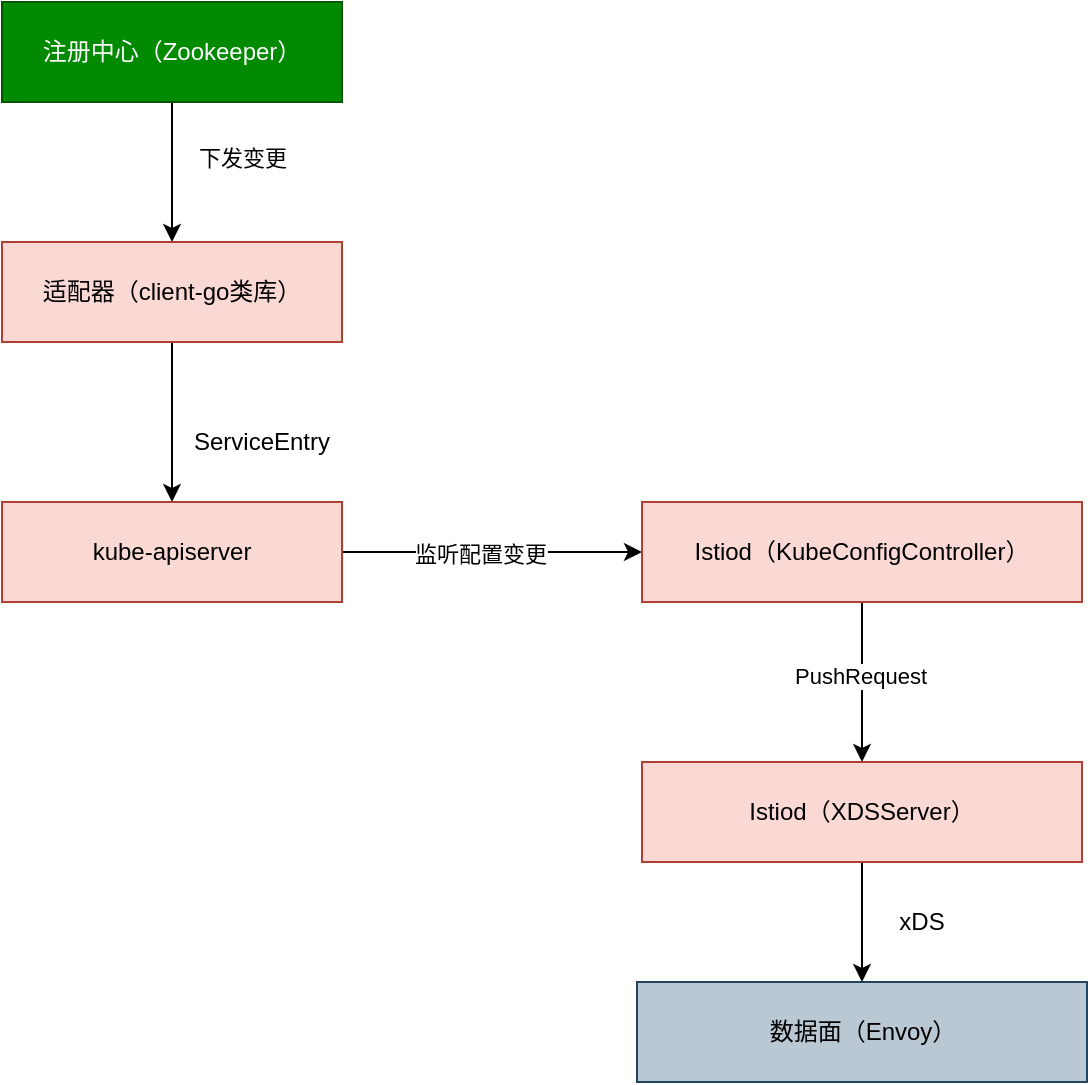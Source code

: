 <mxfile version="15.5.1" type="github">
  <diagram id="HJjZa8grBo3YLVdh_Uyv" name="Page-1">
    <mxGraphModel dx="1232" dy="718" grid="1" gridSize="10" guides="1" tooltips="1" connect="1" arrows="1" fold="1" page="1" pageScale="1" pageWidth="827" pageHeight="1169" math="0" shadow="0">
      <root>
        <mxCell id="0" />
        <mxCell id="1" parent="0" />
        <mxCell id="kIKJPKo65riQWuANHVwu-3" style="edgeStyle=orthogonalEdgeStyle;rounded=0;jumpStyle=arc;orthogonalLoop=1;jettySize=auto;html=1;exitX=0.5;exitY=1;exitDx=0;exitDy=0;entryX=0.5;entryY=0;entryDx=0;entryDy=0;" parent="1" source="kIKJPKo65riQWuANHVwu-1" target="kIKJPKo65riQWuANHVwu-2" edge="1">
          <mxGeometry relative="1" as="geometry" />
        </mxCell>
        <mxCell id="kIKJPKo65riQWuANHVwu-12" value="下发变更" style="edgeLabel;html=1;align=center;verticalAlign=middle;resizable=0;points=[];" parent="kIKJPKo65riQWuANHVwu-3" vertex="1" connectable="0">
          <mxGeometry x="-0.2" y="1" relative="1" as="geometry">
            <mxPoint x="34" as="offset" />
          </mxGeometry>
        </mxCell>
        <mxCell id="kIKJPKo65riQWuANHVwu-1" value="注册中心（Zookeeper）" style="rounded=0;whiteSpace=wrap;html=1;fillColor=#008a00;strokeColor=#005700;fontColor=#ffffff;" parent="1" vertex="1">
          <mxGeometry x="80" y="40" width="170" height="50" as="geometry" />
        </mxCell>
        <mxCell id="kIKJPKo65riQWuANHVwu-5" style="edgeStyle=orthogonalEdgeStyle;rounded=0;jumpStyle=arc;orthogonalLoop=1;jettySize=auto;html=1;exitX=0.5;exitY=1;exitDx=0;exitDy=0;entryX=0.5;entryY=0;entryDx=0;entryDy=0;" parent="1" source="kIKJPKo65riQWuANHVwu-2" target="kIKJPKo65riQWuANHVwu-4" edge="1">
          <mxGeometry relative="1" as="geometry" />
        </mxCell>
        <mxCell id="kIKJPKo65riQWuANHVwu-2" value="适配器（client-go类库）" style="rounded=0;whiteSpace=wrap;html=1;fillColor=#fad9d5;strokeColor=#ae4132;" parent="1" vertex="1">
          <mxGeometry x="80" y="160" width="170" height="50" as="geometry" />
        </mxCell>
        <mxCell id="kIKJPKo65riQWuANHVwu-8" style="edgeStyle=orthogonalEdgeStyle;rounded=0;jumpStyle=arc;orthogonalLoop=1;jettySize=auto;html=1;exitX=1;exitY=0.5;exitDx=0;exitDy=0;entryX=0;entryY=0.5;entryDx=0;entryDy=0;" parent="1" source="kIKJPKo65riQWuANHVwu-4" target="kIKJPKo65riQWuANHVwu-7" edge="1">
          <mxGeometry relative="1" as="geometry" />
        </mxCell>
        <mxCell id="BBUOqrt1T-JR37r_WXsG-1" value="监听配置变更" style="edgeLabel;html=1;align=center;verticalAlign=middle;resizable=0;points=[];" vertex="1" connectable="0" parent="kIKJPKo65riQWuANHVwu-8">
          <mxGeometry x="-0.089" y="-1" relative="1" as="geometry">
            <mxPoint as="offset" />
          </mxGeometry>
        </mxCell>
        <mxCell id="kIKJPKo65riQWuANHVwu-4" value="kube-apiserver" style="rounded=0;whiteSpace=wrap;html=1;fillColor=#fad9d5;strokeColor=#ae4132;" parent="1" vertex="1">
          <mxGeometry x="80" y="290" width="170" height="50" as="geometry" />
        </mxCell>
        <mxCell id="kIKJPKo65riQWuANHVwu-6" value="ServiceEntry" style="text;html=1;strokeColor=none;fillColor=none;align=center;verticalAlign=middle;whiteSpace=wrap;rounded=0;" parent="1" vertex="1">
          <mxGeometry x="170" y="250" width="80" height="20" as="geometry" />
        </mxCell>
        <mxCell id="BBUOqrt1T-JR37r_WXsG-3" style="edgeStyle=orthogonalEdgeStyle;rounded=0;orthogonalLoop=1;jettySize=auto;html=1;exitX=0.5;exitY=1;exitDx=0;exitDy=0;entryX=0.5;entryY=0;entryDx=0;entryDy=0;" edge="1" parent="1" source="kIKJPKo65riQWuANHVwu-7" target="BBUOqrt1T-JR37r_WXsG-2">
          <mxGeometry relative="1" as="geometry" />
        </mxCell>
        <mxCell id="BBUOqrt1T-JR37r_WXsG-4" value="PushRequest" style="edgeLabel;html=1;align=center;verticalAlign=middle;resizable=0;points=[];" vertex="1" connectable="0" parent="BBUOqrt1T-JR37r_WXsG-3">
          <mxGeometry x="-0.075" y="-1" relative="1" as="geometry">
            <mxPoint as="offset" />
          </mxGeometry>
        </mxCell>
        <mxCell id="kIKJPKo65riQWuANHVwu-7" value="Istiod（KubeConfigController）" style="rounded=0;whiteSpace=wrap;html=1;fillColor=#fad9d5;strokeColor=#ae4132;" parent="1" vertex="1">
          <mxGeometry x="400" y="290" width="220" height="50" as="geometry" />
        </mxCell>
        <mxCell id="kIKJPKo65riQWuANHVwu-9" value="数据面（Envoy）" style="rounded=0;whiteSpace=wrap;html=1;fillColor=#bac8d3;strokeColor=#23445d;" parent="1" vertex="1">
          <mxGeometry x="397.5" y="530" width="225" height="50" as="geometry" />
        </mxCell>
        <mxCell id="kIKJPKo65riQWuANHVwu-11" value="xDS" style="text;html=1;strokeColor=none;fillColor=none;align=center;verticalAlign=middle;whiteSpace=wrap;rounded=0;" parent="1" vertex="1">
          <mxGeometry x="520" y="490" width="40" height="20" as="geometry" />
        </mxCell>
        <mxCell id="BBUOqrt1T-JR37r_WXsG-5" style="edgeStyle=orthogonalEdgeStyle;rounded=0;orthogonalLoop=1;jettySize=auto;html=1;entryX=0.5;entryY=0;entryDx=0;entryDy=0;" edge="1" parent="1" source="BBUOqrt1T-JR37r_WXsG-2" target="kIKJPKo65riQWuANHVwu-9">
          <mxGeometry relative="1" as="geometry" />
        </mxCell>
        <mxCell id="BBUOqrt1T-JR37r_WXsG-2" value="Istiod（XDSServer）" style="rounded=0;whiteSpace=wrap;html=1;fillColor=#fad9d5;strokeColor=#ae4132;" vertex="1" parent="1">
          <mxGeometry x="400" y="420" width="220" height="50" as="geometry" />
        </mxCell>
      </root>
    </mxGraphModel>
  </diagram>
</mxfile>
